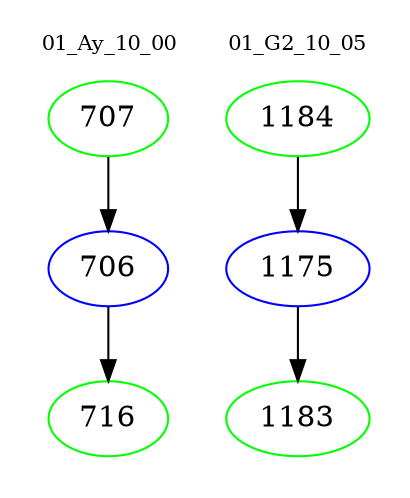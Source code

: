 digraph{
subgraph cluster_0 {
color = white
label = "01_Ay_10_00";
fontsize=10;
T0_707 [label="707", color="green"]
T0_707 -> T0_706 [color="black"]
T0_706 [label="706", color="blue"]
T0_706 -> T0_716 [color="black"]
T0_716 [label="716", color="green"]
}
subgraph cluster_1 {
color = white
label = "01_G2_10_05";
fontsize=10;
T1_1184 [label="1184", color="green"]
T1_1184 -> T1_1175 [color="black"]
T1_1175 [label="1175", color="blue"]
T1_1175 -> T1_1183 [color="black"]
T1_1183 [label="1183", color="green"]
}
}
